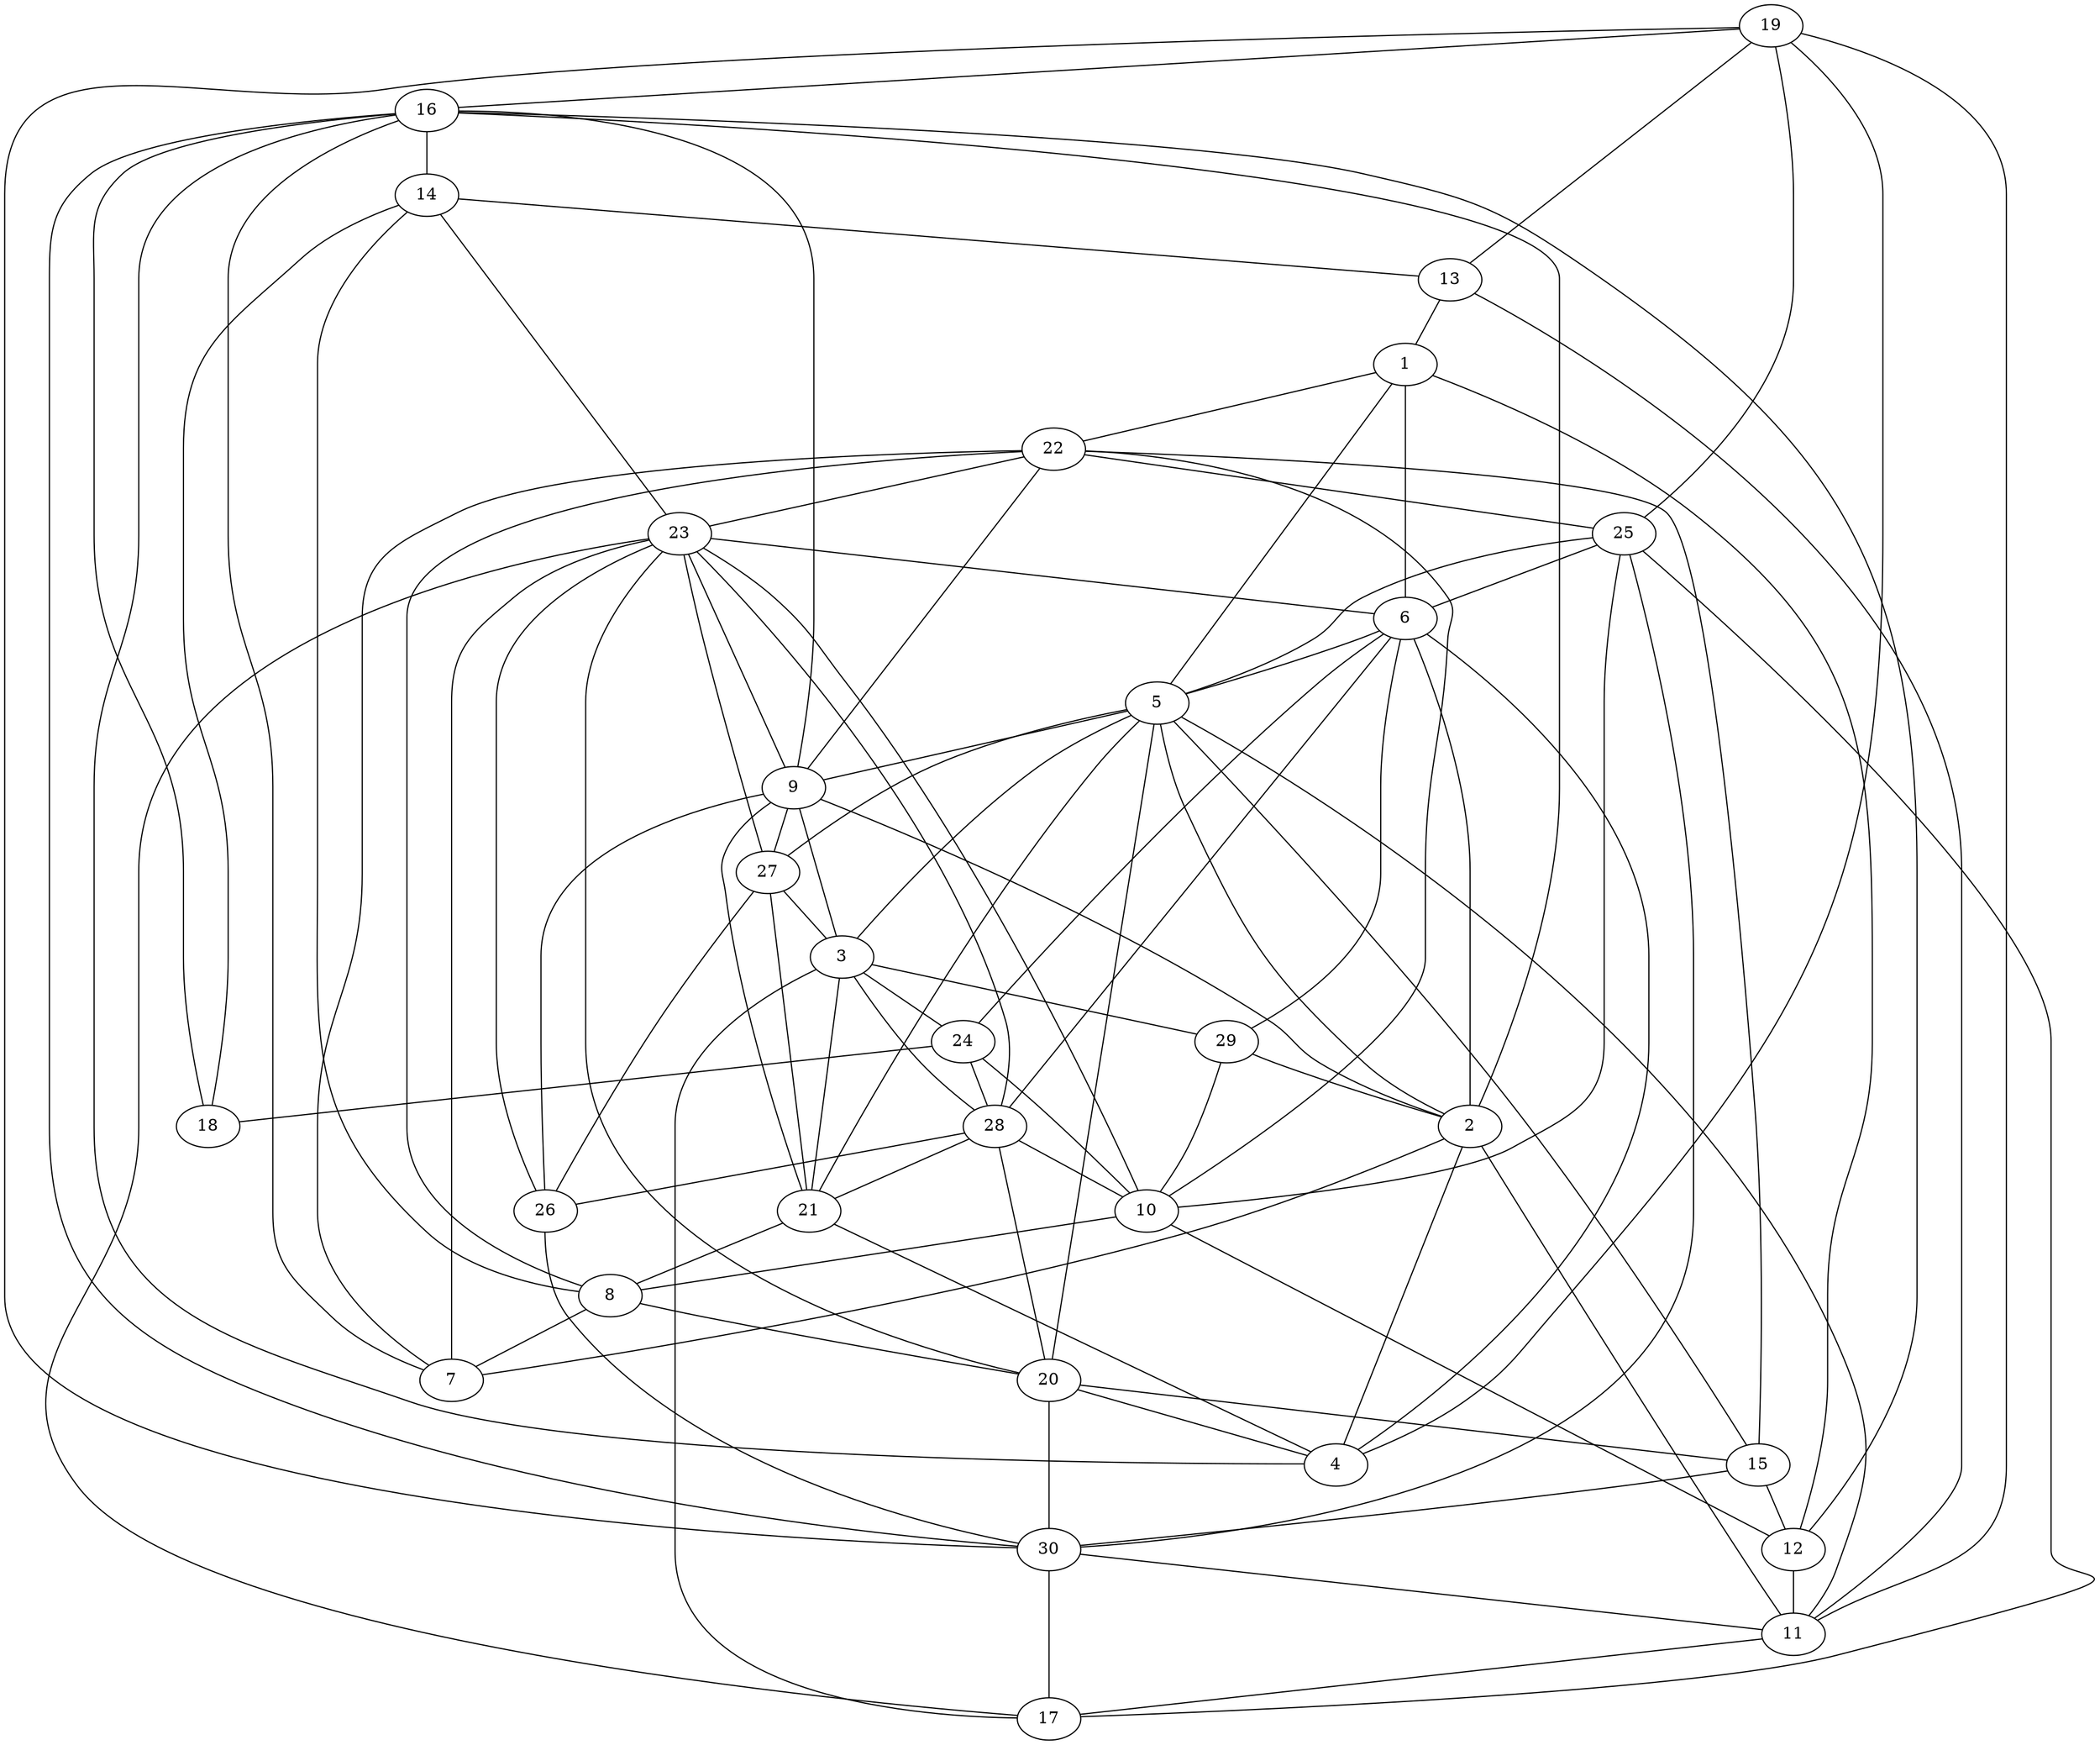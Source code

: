graph {
19--16
23--14
4--6
19--30
12--11
15--12
21--8
15--5
9--26
26--30
21--5
23--20
8--7
19--25
3--24
16--14
3--28
2--16
25--10
25--30
14--13
16--30
2--11
9--2
3--17
27--3
9--23
27--21
3--29
4--16
21--3
9--27
26--27
6--2
23--6
22--25
5--3
22--9
5--9
22--23
30--11
6--5
5--1
4--19
9--3
28--6
10--23
13--1
10--8
20--28
29--2
22--15
9--21
29--10
1--12
18--14
7--23
29--6
28--10
5--11
22--7
24--6
8--20
30--17
28--21
22--10
23--17
10--24
25--5
28--23
25--17
20--30
28--26
15--30
6--1
23--26
16--7
2--5
8--14
9--16
13--11
11--17
20--15
2--7
2--4
20--5
21--4
20--4
12--16
24--28
27--23
10--12
25--6
1--22
24--18
11--19
27--5
18--16
13--19
8--22
}
